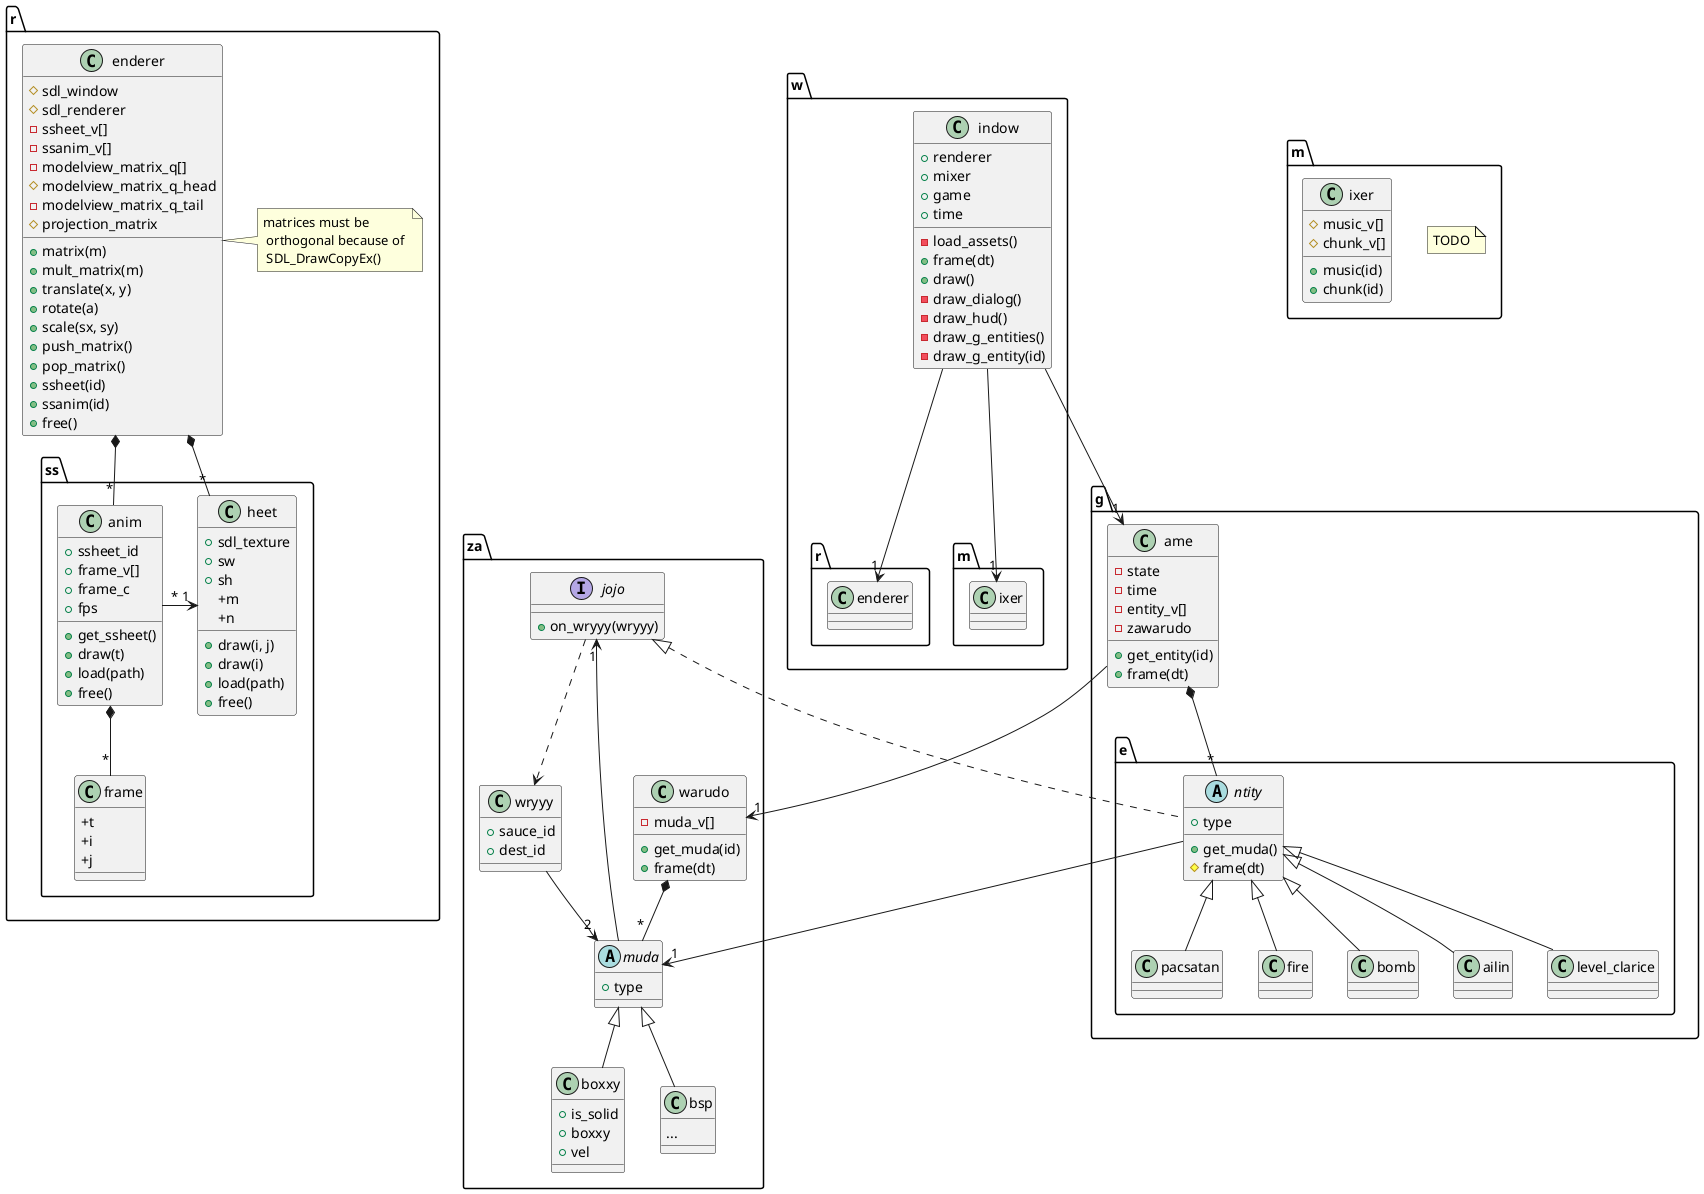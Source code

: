 @startuml

namespace za {
	interface jojo {
		+on_wryyy(wryyy)
	}

	jojo ..> wryyy

	abstract class muda {
		+type
	}

	muda --> "1" jojo

	class boxxy {
		+is_solid
		+boxxy
		+vel
	}

	muda <|-- boxxy

	class bsp {
		...
	}

	muda <|-- bsp

	class wryyy {
		+sauce_id
		+dest_id
	}

	wryyy --> "2" muda

	class warudo {
		-muda_v[]
		+get_muda(id)
		+frame(dt)
	}

	warudo *-- "*" muda
}

namespace g {
	namespace e {
		abstract class ntity {
			+type
			+get_muda()
			#frame(dt)
		}

		za.jojo <|.. ntity
		ntity --> "1" za.muda

		ntity <|-- ailin
		ntity <|-- level_clarice
		ntity <|-- pacsatan
		ntity <|-- fire
		ntity <|-- bomb
	}


	class ame {
		-state
		-time
		-entity_v[]
		-zawarudo
		+get_entity(id)
		+frame(dt)
	}

	ame --> "1" za.warudo
	ame *-- "*" g.e.ntity
}

namespace w {
	class indow {
		+renderer
		+mixer
		+game
		+time
		-load_assets()
		+frame(dt)
		+draw()
		-draw_dialog()
		-draw_hud()
		-draw_g_entities()
		-draw_g_entity(id)
	}

	indow --> "1" r.enderer
	indow --> "1" m.ixer
	indow --> "1" g.ame
}

namespace r {
	namespace ss {
		class heet {
			+sdl_texture
			+sw
			+sh
			+m
			+n
			+draw(i, j)
			+draw(i)
			+load(path)
			+free()
		}

		class frame {
			+t
			+i
			+j
		}

		class anim {
			+ssheet_id
			+frame_v[]
			+frame_c
			+fps
			+get_ssheet()
			+draw(t)
			+load(path)
			+free()
		}

		anim *-- "*" frame
		anim "*" -> "1" heet
	}

	class enderer {
		#sdl_window
		#sdl_renderer
		-ssheet_v[]
		-ssanim_v[]
		-modelview_matrix_q[]
		#modelview_matrix_q_head
		-modelview_matrix_q_tail
		#projection_matrix
		+matrix(m)
		+mult_matrix(m)
		+translate(x, y)
		+rotate(a)
		+scale(sx, sy)
		+push_matrix()
		+pop_matrix()
		+ssheet(id)
		+ssanim(id)
		+free()
	}

	note right: matrices must be \n orthogonal because of \n SDL_DrawCopyEx()

	enderer *-- "*" r.ss.heet
	enderer *-- "*" r.ss.anim
}

namespace m {
	note "TODO" as TODONOTE

	class ixer {
		#music_v[]
		#chunk_v[]
		+music(id)
		+chunk(id)
	}
}

@enduml

